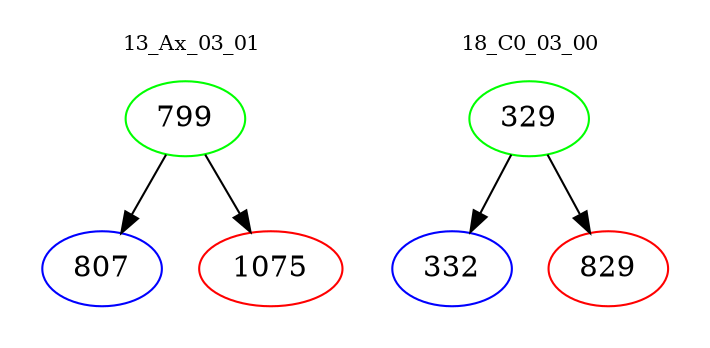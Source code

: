 digraph{
subgraph cluster_0 {
color = white
label = "13_Ax_03_01";
fontsize=10;
T0_799 [label="799", color="green"]
T0_799 -> T0_807 [color="black"]
T0_807 [label="807", color="blue"]
T0_799 -> T0_1075 [color="black"]
T0_1075 [label="1075", color="red"]
}
subgraph cluster_1 {
color = white
label = "18_C0_03_00";
fontsize=10;
T1_329 [label="329", color="green"]
T1_329 -> T1_332 [color="black"]
T1_332 [label="332", color="blue"]
T1_329 -> T1_829 [color="black"]
T1_829 [label="829", color="red"]
}
}
